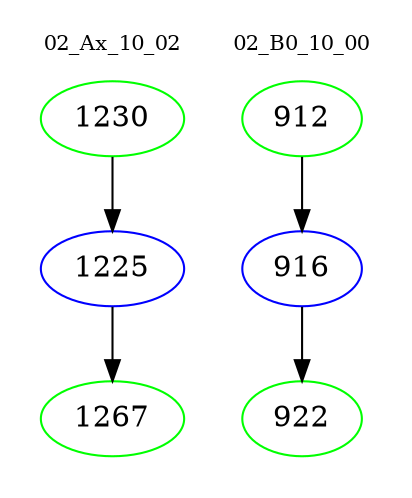 digraph{
subgraph cluster_0 {
color = white
label = "02_Ax_10_02";
fontsize=10;
T0_1230 [label="1230", color="green"]
T0_1230 -> T0_1225 [color="black"]
T0_1225 [label="1225", color="blue"]
T0_1225 -> T0_1267 [color="black"]
T0_1267 [label="1267", color="green"]
}
subgraph cluster_1 {
color = white
label = "02_B0_10_00";
fontsize=10;
T1_912 [label="912", color="green"]
T1_912 -> T1_916 [color="black"]
T1_916 [label="916", color="blue"]
T1_916 -> T1_922 [color="black"]
T1_922 [label="922", color="green"]
}
}
